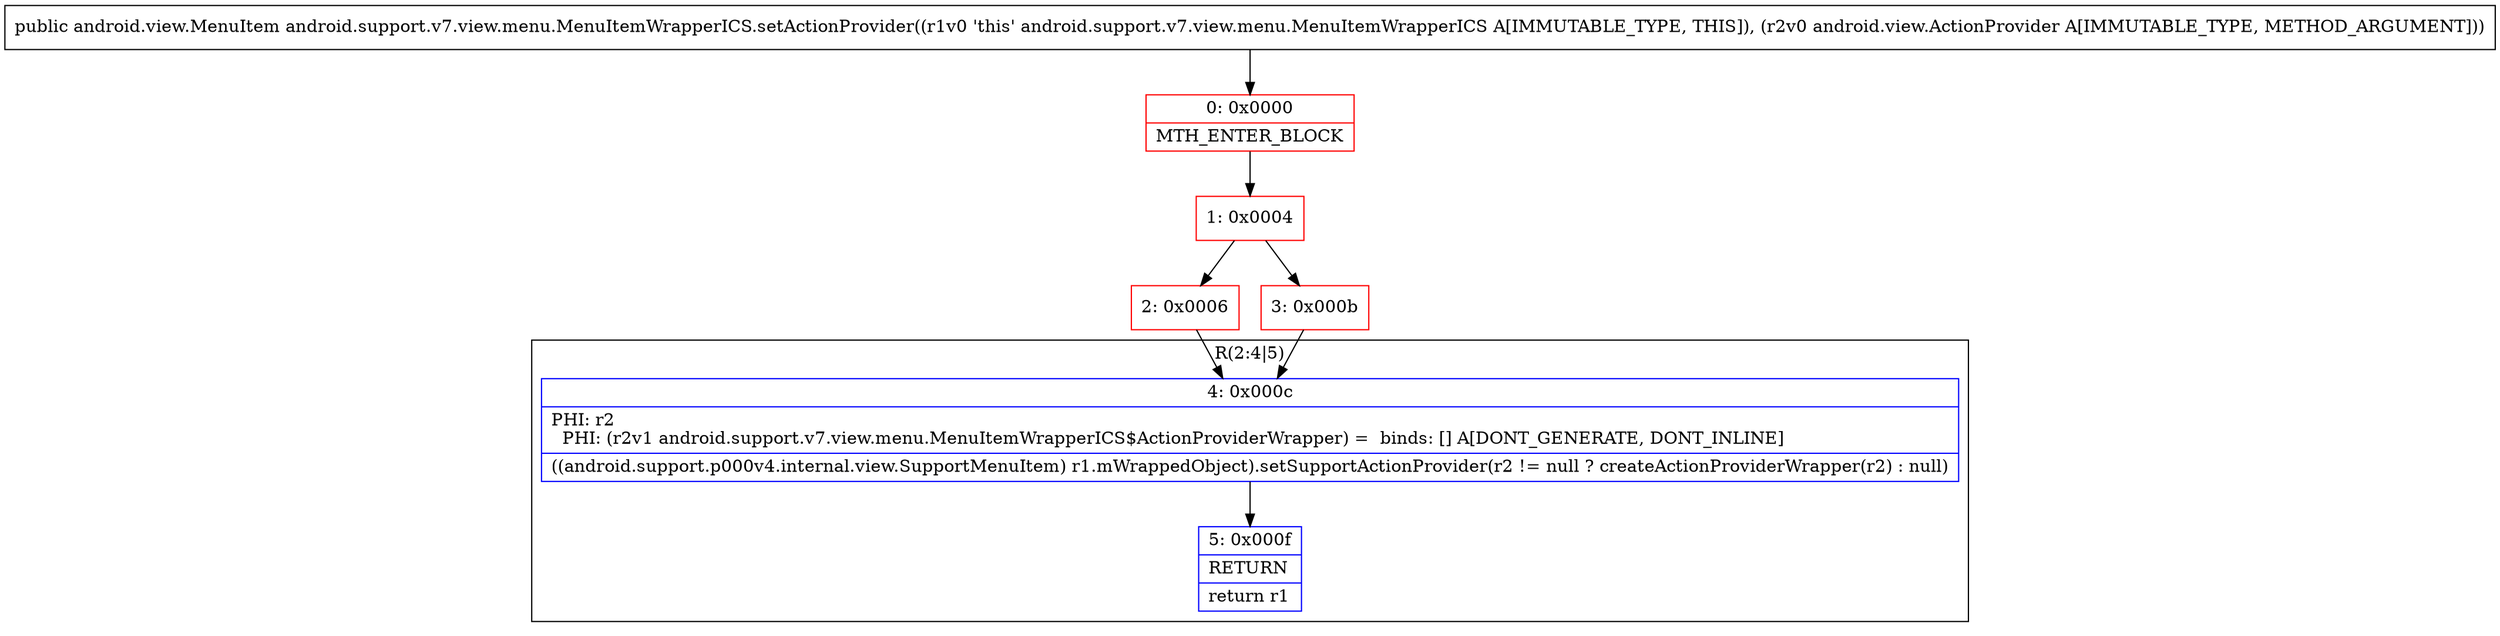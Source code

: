 digraph "CFG forandroid.support.v7.view.menu.MenuItemWrapperICS.setActionProvider(Landroid\/view\/ActionProvider;)Landroid\/view\/MenuItem;" {
subgraph cluster_Region_263778621 {
label = "R(2:4|5)";
node [shape=record,color=blue];
Node_4 [shape=record,label="{4\:\ 0x000c|PHI: r2 \l  PHI: (r2v1 android.support.v7.view.menu.MenuItemWrapperICS$ActionProviderWrapper) =  binds: [] A[DONT_GENERATE, DONT_INLINE]\l|((android.support.p000v4.internal.view.SupportMenuItem) r1.mWrappedObject).setSupportActionProvider(r2 != null ? createActionProviderWrapper(r2) : null)\l}"];
Node_5 [shape=record,label="{5\:\ 0x000f|RETURN\l|return r1\l}"];
}
Node_0 [shape=record,color=red,label="{0\:\ 0x0000|MTH_ENTER_BLOCK\l}"];
Node_1 [shape=record,color=red,label="{1\:\ 0x0004}"];
Node_2 [shape=record,color=red,label="{2\:\ 0x0006}"];
Node_3 [shape=record,color=red,label="{3\:\ 0x000b}"];
MethodNode[shape=record,label="{public android.view.MenuItem android.support.v7.view.menu.MenuItemWrapperICS.setActionProvider((r1v0 'this' android.support.v7.view.menu.MenuItemWrapperICS A[IMMUTABLE_TYPE, THIS]), (r2v0 android.view.ActionProvider A[IMMUTABLE_TYPE, METHOD_ARGUMENT])) }"];
MethodNode -> Node_0;
Node_4 -> Node_5;
Node_0 -> Node_1;
Node_1 -> Node_2;
Node_1 -> Node_3;
Node_2 -> Node_4;
Node_3 -> Node_4;
}

